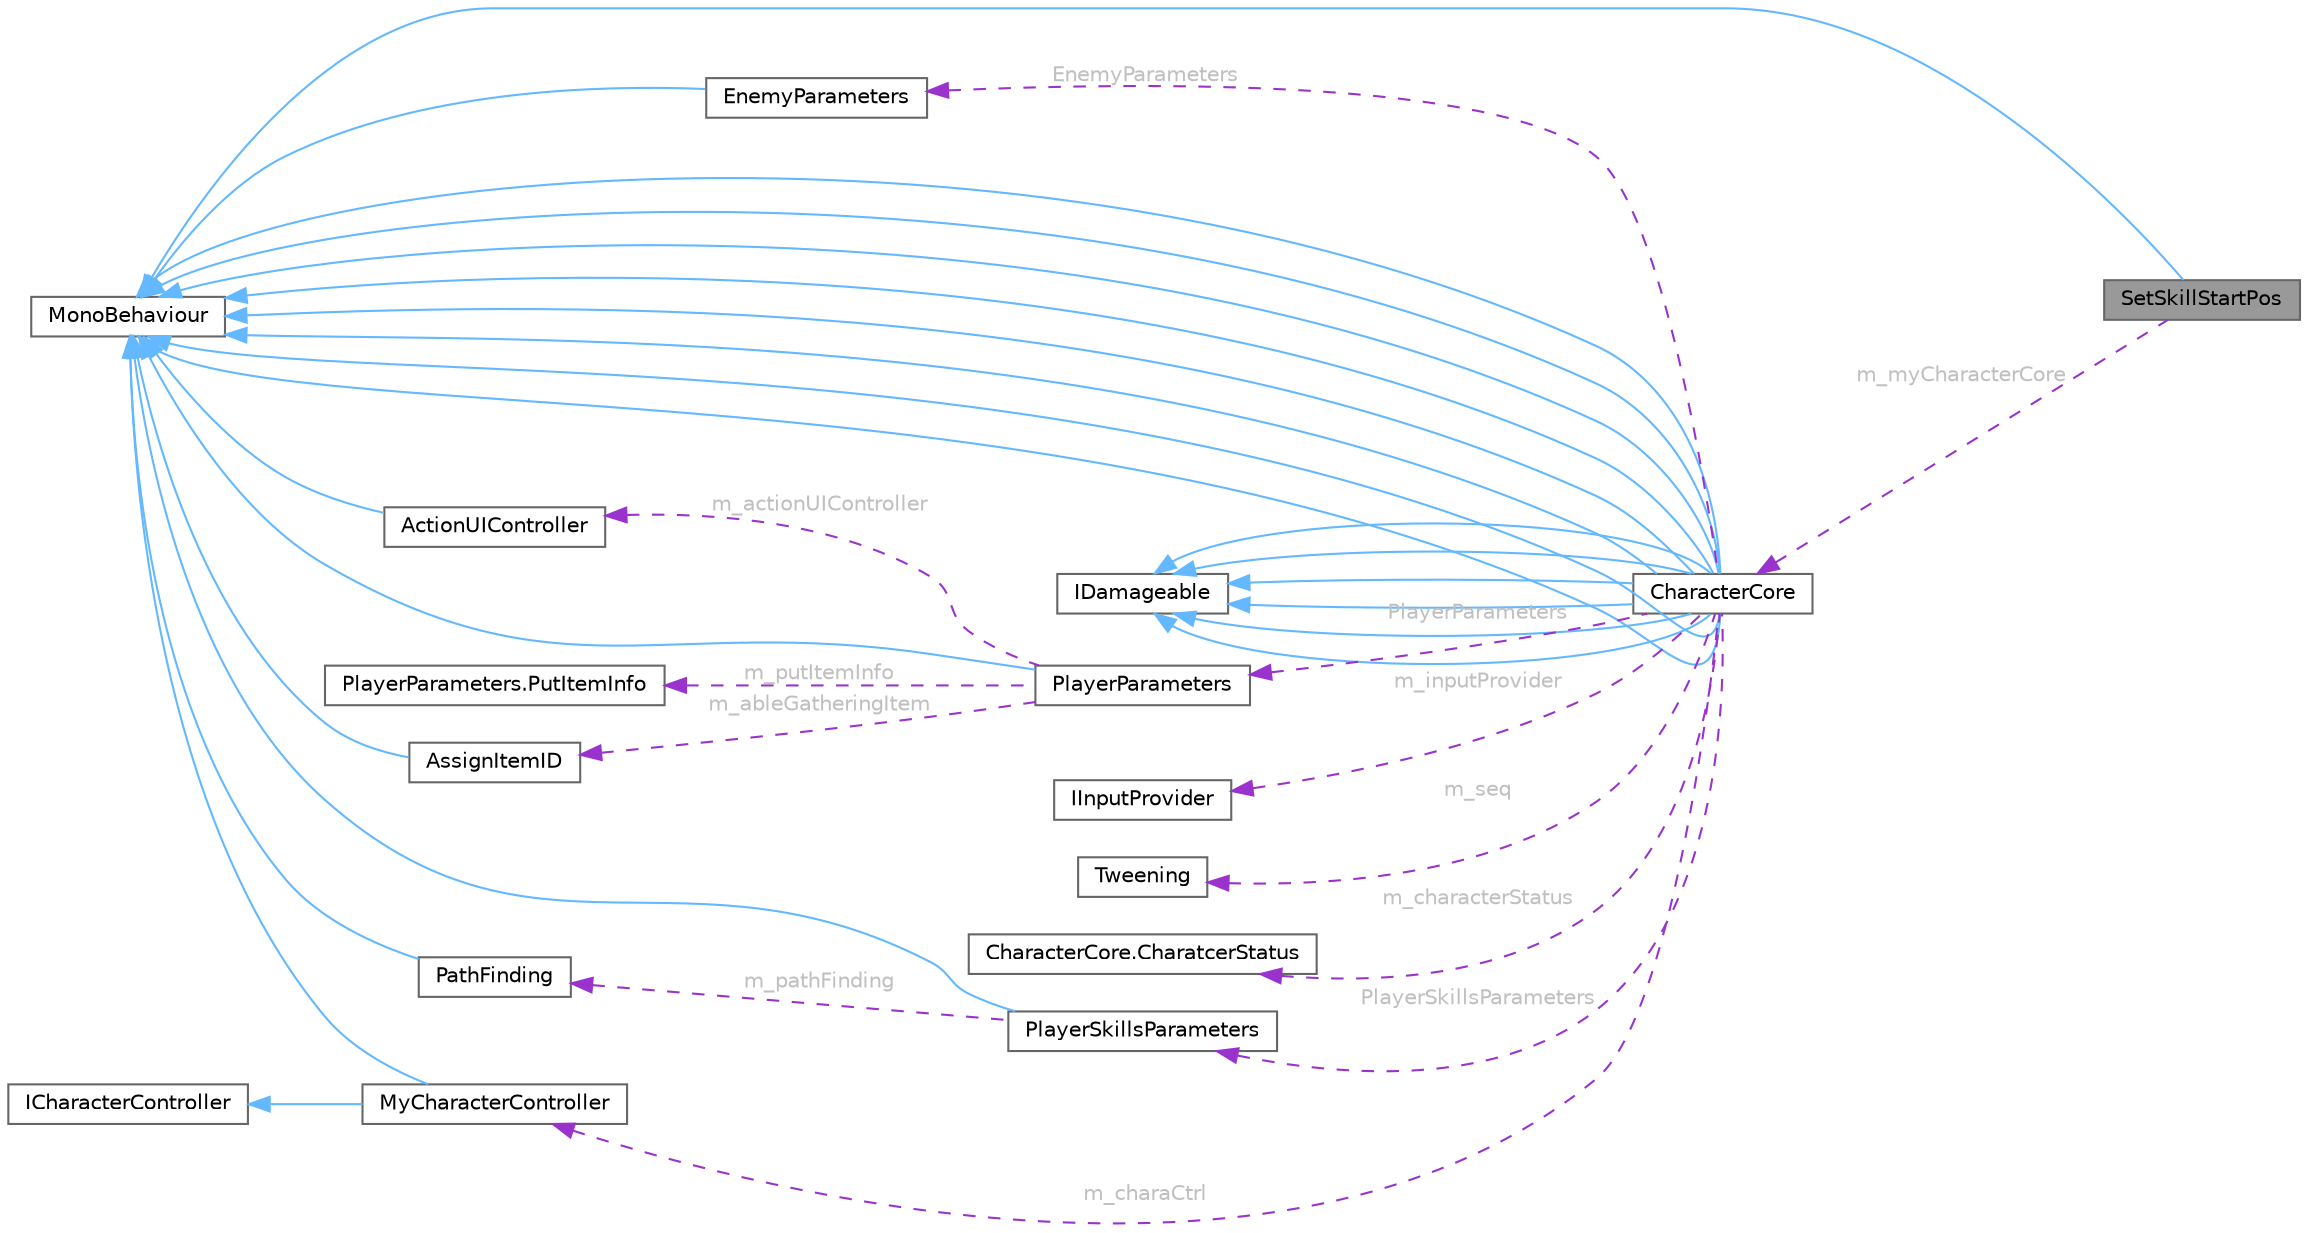 digraph "SetSkillStartPos"
{
 // LATEX_PDF_SIZE
  bgcolor="transparent";
  edge [fontname=Helvetica,fontsize=10,labelfontname=Helvetica,labelfontsize=10];
  node [fontname=Helvetica,fontsize=10,shape=box,height=0.2,width=0.4];
  rankdir="LR";
  Node1 [id="Node000001",label="SetSkillStartPos",height=0.2,width=0.4,color="gray40", fillcolor="grey60", style="filled", fontcolor="black",tooltip=" "];
  Node2 -> Node1 [id="edge1_Node000001_Node000002",dir="back",color="steelblue1",style="solid",tooltip=" "];
  Node2 [id="Node000002",label="MonoBehaviour",height=0.2,width=0.4,color="gray40", fillcolor="white", style="filled",tooltip=" "];
  Node3 -> Node1 [id="edge2_Node000001_Node000003",dir="back",color="darkorchid3",style="dashed",tooltip=" ",label=" m_myCharacterCore",fontcolor="grey" ];
  Node3 [id="Node000003",label="CharacterCore",height=0.2,width=0.4,color="gray40", fillcolor="white", style="filled",URL="$class_character_core.html",tooltip=" "];
  Node2 -> Node3 [id="edge3_Node000003_Node000002",dir="back",color="steelblue1",style="solid",tooltip=" "];
  Node4 -> Node3 [id="edge4_Node000003_Node000004",dir="back",color="steelblue1",style="solid",tooltip=" "];
  Node4 [id="Node000004",label="IDamageable",height=0.2,width=0.4,color="gray40", fillcolor="white", style="filled",URL="$interface_i_damageable.html",tooltip=" "];
  Node2 -> Node3 [id="edge5_Node000003_Node000002",dir="back",color="steelblue1",style="solid",tooltip=" "];
  Node4 -> Node3 [id="edge6_Node000003_Node000004",dir="back",color="steelblue1",style="solid",tooltip=" "];
  Node2 -> Node3 [id="edge7_Node000003_Node000002",dir="back",color="steelblue1",style="solid",tooltip=" "];
  Node4 -> Node3 [id="edge8_Node000003_Node000004",dir="back",color="steelblue1",style="solid",tooltip=" "];
  Node2 -> Node3 [id="edge9_Node000003_Node000002",dir="back",color="steelblue1",style="solid",tooltip=" "];
  Node4 -> Node3 [id="edge10_Node000003_Node000004",dir="back",color="steelblue1",style="solid",tooltip=" "];
  Node2 -> Node3 [id="edge11_Node000003_Node000002",dir="back",color="steelblue1",style="solid",tooltip=" "];
  Node4 -> Node3 [id="edge12_Node000003_Node000004",dir="back",color="steelblue1",style="solid",tooltip=" "];
  Node2 -> Node3 [id="edge13_Node000003_Node000002",dir="back",color="steelblue1",style="solid",tooltip=" "];
  Node4 -> Node3 [id="edge14_Node000003_Node000004",dir="back",color="steelblue1",style="solid",tooltip=" "];
  Node2 -> Node3 [id="edge15_Node000003_Node000002",dir="back",color="steelblue1",style="solid",tooltip=" "];
  Node2 -> Node3 [id="edge16_Node000003_Node000002",dir="back",color="steelblue1",style="solid",tooltip=" "];
  Node5 -> Node3 [id="edge17_Node000003_Node000005",dir="back",color="darkorchid3",style="dashed",tooltip=" ",label=" m_charaCtrl",fontcolor="grey" ];
  Node5 [id="Node000005",label="MyCharacterController",height=0.2,width=0.4,color="gray40", fillcolor="white", style="filled",URL="$class_my_character_controller.html",tooltip=" "];
  Node2 -> Node5 [id="edge18_Node000005_Node000002",dir="back",color="steelblue1",style="solid",tooltip=" "];
  Node6 -> Node5 [id="edge19_Node000005_Node000006",dir="back",color="steelblue1",style="solid",tooltip=" "];
  Node6 [id="Node000006",label="ICharacterController",height=0.2,width=0.4,color="gray40", fillcolor="white", style="filled",tooltip=" "];
  Node7 -> Node3 [id="edge20_Node000003_Node000007",dir="back",color="darkorchid3",style="dashed",tooltip=" ",label=" m_inputProvider",fontcolor="grey" ];
  Node7 [id="Node000007",label="IInputProvider",height=0.2,width=0.4,color="gray40", fillcolor="white", style="filled",URL="$interface_i_input_provider.html",tooltip=" "];
  Node8 -> Node3 [id="edge21_Node000003_Node000008",dir="back",color="darkorchid3",style="dashed",tooltip=" ",label=" m_seq",fontcolor="grey" ];
  Node8 [id="Node000008",label="Tweening",height=0.2,width=0.4,color="gray40", fillcolor="white", style="filled",tooltip=" "];
  Node9 -> Node3 [id="edge22_Node000003_Node000009",dir="back",color="darkorchid3",style="dashed",tooltip=" ",label=" m_characterStatus",fontcolor="grey" ];
  Node9 [id="Node000009",label="CharacterCore.CharatcerStatus",height=0.2,width=0.4,color="gray40", fillcolor="white", style="filled",URL="$struct_character_core_1_1_charatcer_status.html",tooltip=" "];
  Node10 -> Node3 [id="edge23_Node000003_Node000010",dir="back",color="darkorchid3",style="dashed",tooltip=" ",label=" PlayerParameters",fontcolor="grey" ];
  Node10 [id="Node000010",label="PlayerParameters",height=0.2,width=0.4,color="gray40", fillcolor="white", style="filled",URL="$class_player_parameters.html",tooltip=" "];
  Node2 -> Node10 [id="edge24_Node000010_Node000002",dir="back",color="steelblue1",style="solid",tooltip=" "];
  Node11 -> Node10 [id="edge25_Node000010_Node000011",dir="back",color="darkorchid3",style="dashed",tooltip=" ",label=" m_putItemInfo",fontcolor="grey" ];
  Node11 [id="Node000011",label="PlayerParameters.PutItemInfo",height=0.2,width=0.4,color="gray40", fillcolor="white", style="filled",URL="$struct_player_parameters_1_1_put_item_info.html",tooltip=" "];
  Node12 -> Node10 [id="edge26_Node000010_Node000012",dir="back",color="darkorchid3",style="dashed",tooltip=" ",label=" m_ableGatheringItem",fontcolor="grey" ];
  Node12 [id="Node000012",label="AssignItemID",height=0.2,width=0.4,color="gray40", fillcolor="white", style="filled",URL="$class_assign_item_i_d.html",tooltip=" "];
  Node2 -> Node12 [id="edge27_Node000012_Node000002",dir="back",color="steelblue1",style="solid",tooltip=" "];
  Node13 -> Node10 [id="edge28_Node000010_Node000013",dir="back",color="darkorchid3",style="dashed",tooltip=" ",label=" m_actionUIController",fontcolor="grey" ];
  Node13 [id="Node000013",label="ActionUIController",height=0.2,width=0.4,color="gray40", fillcolor="white", style="filled",URL="$class_action_u_i_controller.html",tooltip=" "];
  Node2 -> Node13 [id="edge29_Node000013_Node000002",dir="back",color="steelblue1",style="solid",tooltip=" "];
  Node14 -> Node3 [id="edge30_Node000003_Node000014",dir="back",color="darkorchid3",style="dashed",tooltip=" ",label=" EnemyParameters",fontcolor="grey" ];
  Node14 [id="Node000014",label="EnemyParameters",height=0.2,width=0.4,color="gray40", fillcolor="white", style="filled",URL="$class_enemy_parameters.html",tooltip=" "];
  Node2 -> Node14 [id="edge31_Node000014_Node000002",dir="back",color="steelblue1",style="solid",tooltip=" "];
  Node15 -> Node3 [id="edge32_Node000003_Node000015",dir="back",color="darkorchid3",style="dashed",tooltip=" ",label=" PlayerSkillsParameters",fontcolor="grey" ];
  Node15 [id="Node000015",label="PlayerSkillsParameters",height=0.2,width=0.4,color="gray40", fillcolor="white", style="filled",URL="$class_player_skills_parameters.html",tooltip=" "];
  Node2 -> Node15 [id="edge33_Node000015_Node000002",dir="back",color="steelblue1",style="solid",tooltip=" "];
  Node16 -> Node15 [id="edge34_Node000015_Node000016",dir="back",color="darkorchid3",style="dashed",tooltip=" ",label=" m_pathFinding",fontcolor="grey" ];
  Node16 [id="Node000016",label="PathFinding",height=0.2,width=0.4,color="gray40", fillcolor="white", style="filled",URL="$class_path_finding.html",tooltip=" "];
  Node2 -> Node16 [id="edge35_Node000016_Node000002",dir="back",color="steelblue1",style="solid",tooltip=" "];
}
